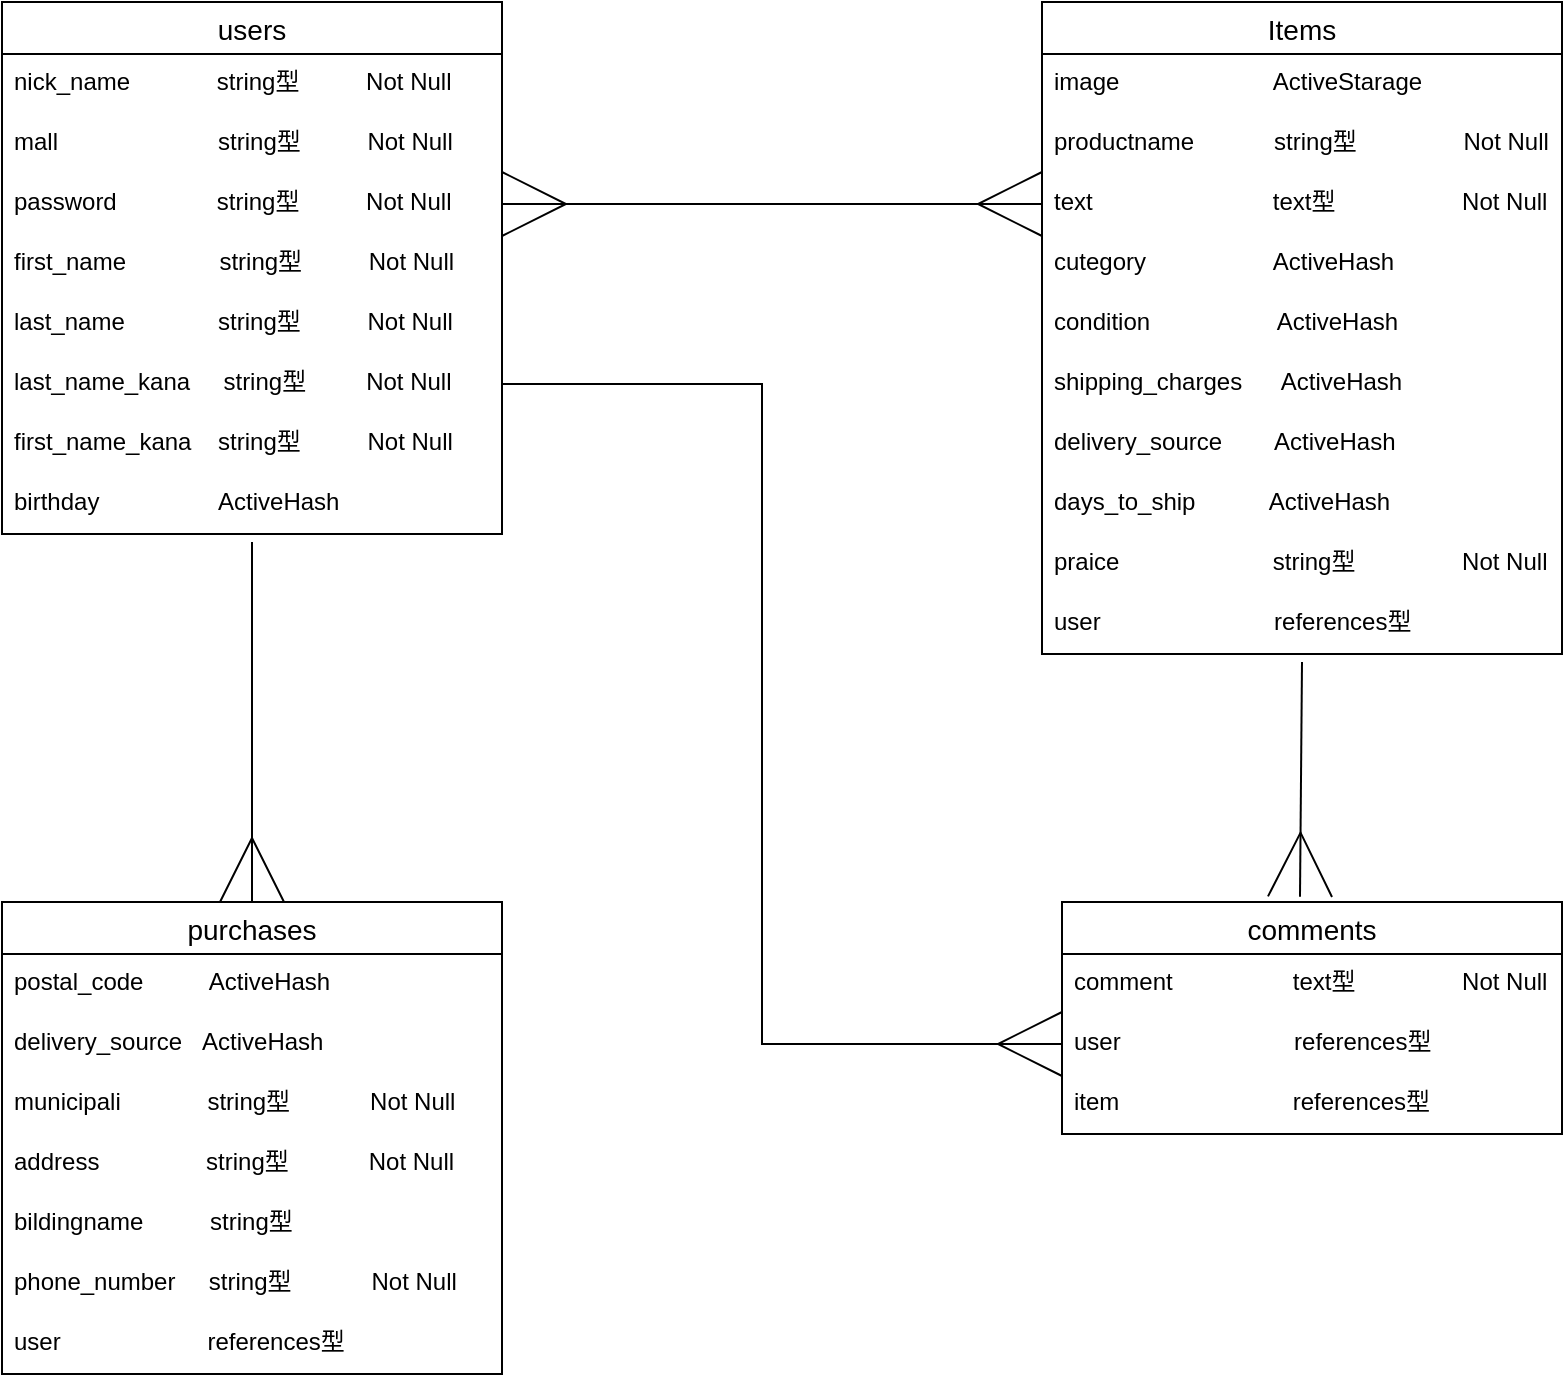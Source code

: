 <mxfile>
    <diagram id="0A3oK2Kv1XFRxB9yV3KK" name="ページ1">
        <mxGraphModel dx="1772" dy="860" grid="1" gridSize="10" guides="1" tooltips="1" connect="0" arrows="1" fold="1" page="1" pageScale="1" pageWidth="1100" pageHeight="850" math="0" shadow="0">
            <root>
                <mxCell id="0"/>
                <mxCell id="1" parent="0"/>
                <mxCell id="2" value="users" style="swimlane;fontStyle=0;childLayout=stackLayout;horizontal=1;startSize=26;horizontalStack=0;resizeParent=1;resizeParentMax=0;resizeLast=0;collapsible=1;marginBottom=0;align=center;fontSize=14;" parent="1" vertex="1">
                    <mxGeometry x="110" y="40" width="250" height="266" as="geometry"/>
                </mxCell>
                <mxCell id="4" value="nick_name             string型          Not Null" style="text;strokeColor=none;fillColor=none;spacingLeft=4;spacingRight=4;overflow=hidden;rotatable=0;points=[[0,0.5],[1,0.5]];portConstraint=eastwest;fontSize=12;" parent="2" vertex="1">
                    <mxGeometry y="26" width="250" height="30" as="geometry"/>
                </mxCell>
                <mxCell id="5" value="mall                        string型          Not Null     " style="text;strokeColor=none;fillColor=none;spacingLeft=4;spacingRight=4;overflow=hidden;rotatable=0;points=[[0,0.5],[1,0.5]];portConstraint=eastwest;fontSize=12;" parent="2" vertex="1">
                    <mxGeometry y="56" width="250" height="30" as="geometry"/>
                </mxCell>
                <mxCell id="trKazwABHZpbaPtCIw_a-12" value="password               string型          Not Null" style="text;strokeColor=none;fillColor=none;spacingLeft=4;spacingRight=4;overflow=hidden;rotatable=0;points=[[0,0.5],[1,0.5]];portConstraint=eastwest;fontSize=12;" parent="2" vertex="1">
                    <mxGeometry y="86" width="250" height="30" as="geometry"/>
                </mxCell>
                <mxCell id="trKazwABHZpbaPtCIw_a-13" value="first_name              string型          Not Null" style="text;strokeColor=none;fillColor=none;spacingLeft=4;spacingRight=4;overflow=hidden;rotatable=0;points=[[0,0.5],[1,0.5]];portConstraint=eastwest;fontSize=12;" parent="2" vertex="1">
                    <mxGeometry y="116" width="250" height="30" as="geometry"/>
                </mxCell>
                <mxCell id="trKazwABHZpbaPtCIw_a-14" value="last_name              string型          Not Null" style="text;strokeColor=none;fillColor=none;spacingLeft=4;spacingRight=4;overflow=hidden;rotatable=0;points=[[0,0.5],[1,0.5]];portConstraint=eastwest;fontSize=12;" parent="2" vertex="1">
                    <mxGeometry y="146" width="250" height="30" as="geometry"/>
                </mxCell>
                <mxCell id="trKazwABHZpbaPtCIw_a-15" value="last_name_kana     string型         Not Null" style="text;strokeColor=none;fillColor=none;spacingLeft=4;spacingRight=4;overflow=hidden;rotatable=0;points=[[0,0.5],[1,0.5]];portConstraint=eastwest;fontSize=12;" parent="2" vertex="1">
                    <mxGeometry y="176" width="250" height="30" as="geometry"/>
                </mxCell>
                <mxCell id="trKazwABHZpbaPtCIw_a-16" value="first_name_kana    string型          Not Null" style="text;strokeColor=none;fillColor=none;spacingLeft=4;spacingRight=4;overflow=hidden;rotatable=0;points=[[0,0.5],[1,0.5]];portConstraint=eastwest;fontSize=12;" parent="2" vertex="1">
                    <mxGeometry y="206" width="250" height="30" as="geometry"/>
                </mxCell>
                <mxCell id="trKazwABHZpbaPtCIw_a-18" value="birthday                  ActiveHash    " style="text;strokeColor=none;fillColor=none;spacingLeft=4;spacingRight=4;overflow=hidden;rotatable=0;points=[[0,0.5],[1,0.5]];portConstraint=eastwest;fontSize=12;" parent="2" vertex="1">
                    <mxGeometry y="236" width="250" height="30" as="geometry"/>
                </mxCell>
                <mxCell id="trKazwABHZpbaPtCIw_a-67" style="edgeStyle=orthogonalEdgeStyle;rounded=0;orthogonalLoop=1;jettySize=auto;html=1;startArrow=ERmany;startFill=0;startSize=30;sourcePerimeterSpacing=0;endArrow=none;endFill=0;endSize=30;" parent="1" source="trKazwABHZpbaPtCIw_a-24" edge="1">
                    <mxGeometry relative="1" as="geometry">
                        <mxPoint x="235" y="310" as="targetPoint"/>
                    </mxGeometry>
                </mxCell>
                <mxCell id="trKazwABHZpbaPtCIw_a-24" value="purchases" style="swimlane;fontStyle=0;childLayout=stackLayout;horizontal=1;startSize=26;horizontalStack=0;resizeParent=1;resizeParentMax=0;resizeLast=0;collapsible=1;marginBottom=0;align=center;fontSize=14;" parent="1" vertex="1">
                    <mxGeometry x="110" y="490" width="250" height="236" as="geometry"/>
                </mxCell>
                <mxCell id="trKazwABHZpbaPtCIw_a-25" value="postal_code          ActiveHash      " style="text;strokeColor=none;fillColor=none;spacingLeft=4;spacingRight=4;overflow=hidden;rotatable=0;points=[[0,0.5],[1,0.5]];portConstraint=eastwest;fontSize=12;" parent="trKazwABHZpbaPtCIw_a-24" vertex="1">
                    <mxGeometry y="26" width="250" height="30" as="geometry"/>
                </mxCell>
                <mxCell id="trKazwABHZpbaPtCIw_a-50" value="delivery_source   ActiveHash      " style="text;strokeColor=none;fillColor=none;spacingLeft=4;spacingRight=4;overflow=hidden;rotatable=0;points=[[0,0.5],[1,0.5]];portConstraint=eastwest;fontSize=12;" parent="trKazwABHZpbaPtCIw_a-24" vertex="1">
                    <mxGeometry y="56" width="250" height="30" as="geometry"/>
                </mxCell>
                <mxCell id="trKazwABHZpbaPtCIw_a-27" value="municipali             string型            Not Null" style="text;strokeColor=none;fillColor=none;spacingLeft=4;spacingRight=4;overflow=hidden;rotatable=0;points=[[0,0.5],[1,0.5]];portConstraint=eastwest;fontSize=12;" parent="trKazwABHZpbaPtCIw_a-24" vertex="1">
                    <mxGeometry y="86" width="250" height="30" as="geometry"/>
                </mxCell>
                <mxCell id="trKazwABHZpbaPtCIw_a-28" value="address                string型            Not Null" style="text;strokeColor=none;fillColor=none;spacingLeft=4;spacingRight=4;overflow=hidden;rotatable=0;points=[[0,0.5],[1,0.5]];portConstraint=eastwest;fontSize=12;" parent="trKazwABHZpbaPtCIw_a-24" vertex="1">
                    <mxGeometry y="116" width="250" height="30" as="geometry"/>
                </mxCell>
                <mxCell id="trKazwABHZpbaPtCIw_a-29" value="bildingname          string型          " style="text;strokeColor=none;fillColor=none;spacingLeft=4;spacingRight=4;overflow=hidden;rotatable=0;points=[[0,0.5],[1,0.5]];portConstraint=eastwest;fontSize=12;" parent="trKazwABHZpbaPtCIw_a-24" vertex="1">
                    <mxGeometry y="146" width="250" height="30" as="geometry"/>
                </mxCell>
                <mxCell id="trKazwABHZpbaPtCIw_a-30" value="phone_number     string型            Not Null" style="text;strokeColor=none;fillColor=none;spacingLeft=4;spacingRight=4;overflow=hidden;rotatable=0;points=[[0,0.5],[1,0.5]];portConstraint=eastwest;fontSize=12;" parent="trKazwABHZpbaPtCIw_a-24" vertex="1">
                    <mxGeometry y="176" width="250" height="30" as="geometry"/>
                </mxCell>
                <mxCell id="trKazwABHZpbaPtCIw_a-73" value="user                      references型" style="text;strokeColor=none;fillColor=none;spacingLeft=4;spacingRight=4;overflow=hidden;rotatable=0;points=[[0,0.5],[1,0.5]];portConstraint=eastwest;fontSize=12;" parent="trKazwABHZpbaPtCIw_a-24" vertex="1">
                    <mxGeometry y="206" width="250" height="30" as="geometry"/>
                </mxCell>
                <mxCell id="trKazwABHZpbaPtCIw_a-33" value="Items" style="swimlane;fontStyle=0;childLayout=stackLayout;horizontal=1;startSize=26;horizontalStack=0;resizeParent=1;resizeParentMax=0;resizeLast=0;collapsible=1;marginBottom=0;align=center;fontSize=14;" parent="1" vertex="1">
                    <mxGeometry x="630" y="40" width="260" height="326" as="geometry"/>
                </mxCell>
                <mxCell id="trKazwABHZpbaPtCIw_a-34" value="image                       ActiveStarage     " style="text;strokeColor=none;fillColor=none;spacingLeft=4;spacingRight=4;overflow=hidden;rotatable=0;points=[[0,0.5],[1,0.5]];portConstraint=eastwest;fontSize=12;" parent="trKazwABHZpbaPtCIw_a-33" vertex="1">
                    <mxGeometry y="26" width="260" height="30" as="geometry"/>
                </mxCell>
                <mxCell id="trKazwABHZpbaPtCIw_a-35" value="productname            string型                Not Null" style="text;strokeColor=none;fillColor=none;spacingLeft=4;spacingRight=4;overflow=hidden;rotatable=0;points=[[0,0.5],[1,0.5]];portConstraint=eastwest;fontSize=12;" parent="trKazwABHZpbaPtCIw_a-33" vertex="1">
                    <mxGeometry y="56" width="260" height="30" as="geometry"/>
                </mxCell>
                <mxCell id="trKazwABHZpbaPtCIw_a-36" value="text                           text型                   Not Null" style="text;strokeColor=none;fillColor=none;spacingLeft=4;spacingRight=4;overflow=hidden;rotatable=0;points=[[0,0.5],[1,0.5]];portConstraint=eastwest;fontSize=12;" parent="trKazwABHZpbaPtCIw_a-33" vertex="1">
                    <mxGeometry y="86" width="260" height="30" as="geometry"/>
                </mxCell>
                <mxCell id="trKazwABHZpbaPtCIw_a-37" value="cutegory                   ActiveHash " style="text;strokeColor=none;fillColor=none;spacingLeft=4;spacingRight=4;overflow=hidden;rotatable=0;points=[[0,0.5],[1,0.5]];portConstraint=eastwest;fontSize=12;" parent="trKazwABHZpbaPtCIw_a-33" vertex="1">
                    <mxGeometry y="116" width="260" height="30" as="geometry"/>
                </mxCell>
                <mxCell id="trKazwABHZpbaPtCIw_a-38" value="condition                   ActiveHash " style="text;strokeColor=none;fillColor=none;spacingLeft=4;spacingRight=4;overflow=hidden;rotatable=0;points=[[0,0.5],[1,0.5]];portConstraint=eastwest;fontSize=12;" parent="trKazwABHZpbaPtCIw_a-33" vertex="1">
                    <mxGeometry y="146" width="260" height="30" as="geometry"/>
                </mxCell>
                <mxCell id="trKazwABHZpbaPtCIw_a-40" value="shipping_charges      ActiveHash " style="text;strokeColor=none;fillColor=none;spacingLeft=4;spacingRight=4;overflow=hidden;rotatable=0;points=[[0,0.5],[1,0.5]];portConstraint=eastwest;fontSize=12;" parent="trKazwABHZpbaPtCIw_a-33" vertex="1">
                    <mxGeometry y="176" width="260" height="30" as="geometry"/>
                </mxCell>
                <mxCell id="trKazwABHZpbaPtCIw_a-41" value="delivery_source        ActiveHash " style="text;strokeColor=none;fillColor=none;spacingLeft=4;spacingRight=4;overflow=hidden;rotatable=0;points=[[0,0.5],[1,0.5]];portConstraint=eastwest;fontSize=12;" parent="trKazwABHZpbaPtCIw_a-33" vertex="1">
                    <mxGeometry y="206" width="260" height="30" as="geometry"/>
                </mxCell>
                <mxCell id="trKazwABHZpbaPtCIw_a-42" value="days_to_ship           ActiveHash " style="text;strokeColor=none;fillColor=none;spacingLeft=4;spacingRight=4;overflow=hidden;rotatable=0;points=[[0,0.5],[1,0.5]];portConstraint=eastwest;fontSize=12;" parent="trKazwABHZpbaPtCIw_a-33" vertex="1">
                    <mxGeometry y="236" width="260" height="30" as="geometry"/>
                </mxCell>
                <mxCell id="trKazwABHZpbaPtCIw_a-43" value="praice                       string型                Not Null" style="text;strokeColor=none;fillColor=none;spacingLeft=4;spacingRight=4;overflow=hidden;rotatable=0;points=[[0,0.5],[1,0.5]];portConstraint=eastwest;fontSize=12;" parent="trKazwABHZpbaPtCIw_a-33" vertex="1">
                    <mxGeometry y="266" width="260" height="30" as="geometry"/>
                </mxCell>
                <mxCell id="trKazwABHZpbaPtCIw_a-71" value="user                          references型" style="text;strokeColor=none;fillColor=none;spacingLeft=4;spacingRight=4;overflow=hidden;rotatable=0;points=[[0,0.5],[1,0.5]];portConstraint=eastwest;fontSize=12;" parent="trKazwABHZpbaPtCIw_a-33" vertex="1">
                    <mxGeometry y="296" width="260" height="30" as="geometry"/>
                </mxCell>
                <mxCell id="trKazwABHZpbaPtCIw_a-44" value="comments" style="swimlane;fontStyle=0;childLayout=stackLayout;horizontal=1;startSize=26;horizontalStack=0;resizeParent=1;resizeParentMax=0;resizeLast=0;collapsible=1;marginBottom=0;align=center;fontSize=14;" parent="1" vertex="1">
                    <mxGeometry x="640" y="490" width="250" height="116" as="geometry"/>
                </mxCell>
                <mxCell id="trKazwABHZpbaPtCIw_a-46" value="comment                  text型                Not Null" style="text;strokeColor=none;fillColor=none;spacingLeft=4;spacingRight=4;overflow=hidden;rotatable=0;points=[[0,0.5],[1,0.5]];portConstraint=eastwest;fontSize=12;" parent="trKazwABHZpbaPtCIw_a-44" vertex="1">
                    <mxGeometry y="26" width="250" height="30" as="geometry"/>
                </mxCell>
                <mxCell id="trKazwABHZpbaPtCIw_a-49" value="user                          references型" style="text;strokeColor=none;fillColor=none;spacingLeft=4;spacingRight=4;overflow=hidden;rotatable=0;points=[[0,0.5],[1,0.5]];portConstraint=eastwest;fontSize=12;" parent="trKazwABHZpbaPtCIw_a-44" vertex="1">
                    <mxGeometry y="56" width="250" height="30" as="geometry"/>
                </mxCell>
                <mxCell id="trKazwABHZpbaPtCIw_a-72" value="item                          references型" style="text;strokeColor=none;fillColor=none;spacingLeft=4;spacingRight=4;overflow=hidden;rotatable=0;points=[[0,0.5],[1,0.5]];portConstraint=eastwest;fontSize=12;" parent="trKazwABHZpbaPtCIw_a-44" vertex="1">
                    <mxGeometry y="86" width="250" height="30" as="geometry"/>
                </mxCell>
                <mxCell id="trKazwABHZpbaPtCIw_a-62" style="edgeStyle=orthogonalEdgeStyle;rounded=0;orthogonalLoop=1;jettySize=auto;html=1;exitX=1;exitY=0.5;exitDx=0;exitDy=0;startArrow=none;startFill=0;startSize=50;sourcePerimeterSpacing=50;endArrow=ERmany;endFill=0;endSize=30;" parent="1" source="trKazwABHZpbaPtCIw_a-15" target="trKazwABHZpbaPtCIw_a-49" edge="1">
                    <mxGeometry relative="1" as="geometry"/>
                </mxCell>
                <mxCell id="trKazwABHZpbaPtCIw_a-66" style="edgeStyle=orthogonalEdgeStyle;rounded=0;orthogonalLoop=1;jettySize=auto;html=1;exitX=1;exitY=0.5;exitDx=0;exitDy=0;entryX=0;entryY=0.5;entryDx=0;entryDy=0;startArrow=ERmany;startFill=0;startSize=30;sourcePerimeterSpacing=0;endArrow=ERmany;endFill=0;endSize=30;" parent="1" source="trKazwABHZpbaPtCIw_a-12" target="trKazwABHZpbaPtCIw_a-36" edge="1">
                    <mxGeometry relative="1" as="geometry"/>
                </mxCell>
                <mxCell id="trKazwABHZpbaPtCIw_a-69" value="" style="endArrow=none;html=1;rounded=0;exitX=0.476;exitY=-0.023;exitDx=0;exitDy=0;exitPerimeter=0;startArrow=ERmany;startFill=0;endFill=0;endSize=30;startSize=30;" parent="1" source="trKazwABHZpbaPtCIw_a-44" edge="1">
                    <mxGeometry relative="1" as="geometry">
                        <mxPoint x="760" y="480" as="sourcePoint"/>
                        <mxPoint x="760" y="370" as="targetPoint"/>
                    </mxGeometry>
                </mxCell>
            </root>
        </mxGraphModel>
    </diagram>
</mxfile>